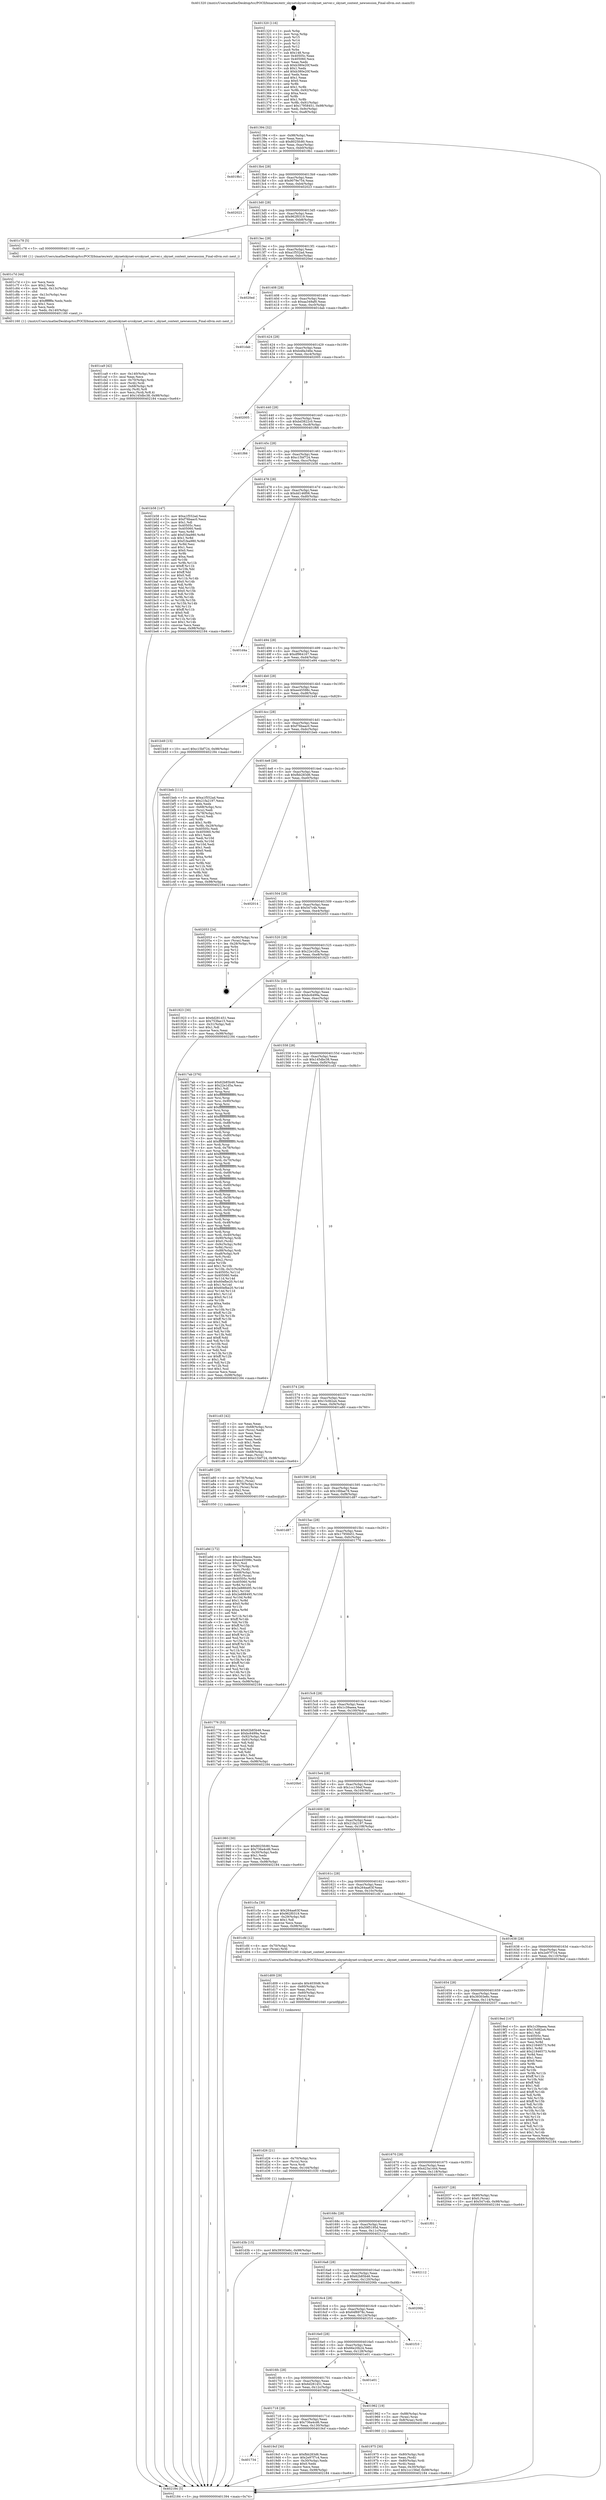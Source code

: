 digraph "0x401320" {
  label = "0x401320 (/mnt/c/Users/mathe/Desktop/tcc/POCII/binaries/extr_skynetskynet-srcskynet_server.c_skynet_context_newsession_Final-ollvm.out::main(0))"
  labelloc = "t"
  node[shape=record]

  Entry [label="",width=0.3,height=0.3,shape=circle,fillcolor=black,style=filled]
  "0x401394" [label="{
     0x401394 [32]\l
     | [instrs]\l
     &nbsp;&nbsp;0x401394 \<+6\>: mov -0x98(%rbp),%eax\l
     &nbsp;&nbsp;0x40139a \<+2\>: mov %eax,%ecx\l
     &nbsp;&nbsp;0x40139c \<+6\>: sub $0x8025fc80,%ecx\l
     &nbsp;&nbsp;0x4013a2 \<+6\>: mov %eax,-0xac(%rbp)\l
     &nbsp;&nbsp;0x4013a8 \<+6\>: mov %ecx,-0xb0(%rbp)\l
     &nbsp;&nbsp;0x4013ae \<+6\>: je 00000000004019b1 \<main+0x691\>\l
  }"]
  "0x4019b1" [label="{
     0x4019b1\l
  }", style=dashed]
  "0x4013b4" [label="{
     0x4013b4 [28]\l
     | [instrs]\l
     &nbsp;&nbsp;0x4013b4 \<+5\>: jmp 00000000004013b9 \<main+0x99\>\l
     &nbsp;&nbsp;0x4013b9 \<+6\>: mov -0xac(%rbp),%eax\l
     &nbsp;&nbsp;0x4013bf \<+5\>: sub $0x9079e754,%eax\l
     &nbsp;&nbsp;0x4013c4 \<+6\>: mov %eax,-0xb4(%rbp)\l
     &nbsp;&nbsp;0x4013ca \<+6\>: je 0000000000402023 \<main+0xd03\>\l
  }"]
  Exit [label="",width=0.3,height=0.3,shape=circle,fillcolor=black,style=filled,peripheries=2]
  "0x402023" [label="{
     0x402023\l
  }", style=dashed]
  "0x4013d0" [label="{
     0x4013d0 [28]\l
     | [instrs]\l
     &nbsp;&nbsp;0x4013d0 \<+5\>: jmp 00000000004013d5 \<main+0xb5\>\l
     &nbsp;&nbsp;0x4013d5 \<+6\>: mov -0xac(%rbp),%eax\l
     &nbsp;&nbsp;0x4013db \<+5\>: sub $0x962f0319,%eax\l
     &nbsp;&nbsp;0x4013e0 \<+6\>: mov %eax,-0xb8(%rbp)\l
     &nbsp;&nbsp;0x4013e6 \<+6\>: je 0000000000401c78 \<main+0x958\>\l
  }"]
  "0x401d3b" [label="{
     0x401d3b [15]\l
     | [instrs]\l
     &nbsp;&nbsp;0x401d3b \<+10\>: movl $0x39303e6c,-0x98(%rbp)\l
     &nbsp;&nbsp;0x401d45 \<+5\>: jmp 0000000000402184 \<main+0xe64\>\l
  }"]
  "0x401c78" [label="{
     0x401c78 [5]\l
     | [instrs]\l
     &nbsp;&nbsp;0x401c78 \<+5\>: call 0000000000401160 \<next_i\>\l
     | [calls]\l
     &nbsp;&nbsp;0x401160 \{1\} (/mnt/c/Users/mathe/Desktop/tcc/POCII/binaries/extr_skynetskynet-srcskynet_server.c_skynet_context_newsession_Final-ollvm.out::next_i)\l
  }"]
  "0x4013ec" [label="{
     0x4013ec [28]\l
     | [instrs]\l
     &nbsp;&nbsp;0x4013ec \<+5\>: jmp 00000000004013f1 \<main+0xd1\>\l
     &nbsp;&nbsp;0x4013f1 \<+6\>: mov -0xac(%rbp),%eax\l
     &nbsp;&nbsp;0x4013f7 \<+5\>: sub $0xa1f552ad,%eax\l
     &nbsp;&nbsp;0x4013fc \<+6\>: mov %eax,-0xbc(%rbp)\l
     &nbsp;&nbsp;0x401402 \<+6\>: je 00000000004020ed \<main+0xdcd\>\l
  }"]
  "0x401d26" [label="{
     0x401d26 [21]\l
     | [instrs]\l
     &nbsp;&nbsp;0x401d26 \<+4\>: mov -0x70(%rbp),%rcx\l
     &nbsp;&nbsp;0x401d2a \<+3\>: mov (%rcx),%rcx\l
     &nbsp;&nbsp;0x401d2d \<+3\>: mov %rcx,%rdi\l
     &nbsp;&nbsp;0x401d30 \<+6\>: mov %eax,-0x144(%rbp)\l
     &nbsp;&nbsp;0x401d36 \<+5\>: call 0000000000401030 \<free@plt\>\l
     | [calls]\l
     &nbsp;&nbsp;0x401030 \{1\} (unknown)\l
  }"]
  "0x4020ed" [label="{
     0x4020ed\l
  }", style=dashed]
  "0x401408" [label="{
     0x401408 [28]\l
     | [instrs]\l
     &nbsp;&nbsp;0x401408 \<+5\>: jmp 000000000040140d \<main+0xed\>\l
     &nbsp;&nbsp;0x40140d \<+6\>: mov -0xac(%rbp),%eax\l
     &nbsp;&nbsp;0x401413 \<+5\>: sub $0xaa349af0,%eax\l
     &nbsp;&nbsp;0x401418 \<+6\>: mov %eax,-0xc0(%rbp)\l
     &nbsp;&nbsp;0x40141e \<+6\>: je 0000000000401dab \<main+0xa8b\>\l
  }"]
  "0x401d09" [label="{
     0x401d09 [29]\l
     | [instrs]\l
     &nbsp;&nbsp;0x401d09 \<+10\>: movabs $0x4030d6,%rdi\l
     &nbsp;&nbsp;0x401d13 \<+4\>: mov -0x60(%rbp),%rcx\l
     &nbsp;&nbsp;0x401d17 \<+2\>: mov %eax,(%rcx)\l
     &nbsp;&nbsp;0x401d19 \<+4\>: mov -0x60(%rbp),%rcx\l
     &nbsp;&nbsp;0x401d1d \<+2\>: mov (%rcx),%esi\l
     &nbsp;&nbsp;0x401d1f \<+2\>: mov $0x0,%al\l
     &nbsp;&nbsp;0x401d21 \<+5\>: call 0000000000401040 \<printf@plt\>\l
     | [calls]\l
     &nbsp;&nbsp;0x401040 \{1\} (unknown)\l
  }"]
  "0x401dab" [label="{
     0x401dab\l
  }", style=dashed]
  "0x401424" [label="{
     0x401424 [28]\l
     | [instrs]\l
     &nbsp;&nbsp;0x401424 \<+5\>: jmp 0000000000401429 \<main+0x109\>\l
     &nbsp;&nbsp;0x401429 \<+6\>: mov -0xac(%rbp),%eax\l
     &nbsp;&nbsp;0x40142f \<+5\>: sub $0xb48a346e,%eax\l
     &nbsp;&nbsp;0x401434 \<+6\>: mov %eax,-0xc4(%rbp)\l
     &nbsp;&nbsp;0x40143a \<+6\>: je 0000000000402005 \<main+0xce5\>\l
  }"]
  "0x401ca9" [label="{
     0x401ca9 [42]\l
     | [instrs]\l
     &nbsp;&nbsp;0x401ca9 \<+6\>: mov -0x140(%rbp),%ecx\l
     &nbsp;&nbsp;0x401caf \<+3\>: imul %eax,%ecx\l
     &nbsp;&nbsp;0x401cb2 \<+4\>: mov -0x70(%rbp),%rdi\l
     &nbsp;&nbsp;0x401cb6 \<+3\>: mov (%rdi),%rdi\l
     &nbsp;&nbsp;0x401cb9 \<+4\>: mov -0x68(%rbp),%r8\l
     &nbsp;&nbsp;0x401cbd \<+3\>: movslq (%r8),%r8\l
     &nbsp;&nbsp;0x401cc0 \<+4\>: mov %ecx,(%rdi,%r8,4)\l
     &nbsp;&nbsp;0x401cc4 \<+10\>: movl $0x145dbc38,-0x98(%rbp)\l
     &nbsp;&nbsp;0x401cce \<+5\>: jmp 0000000000402184 \<main+0xe64\>\l
  }"]
  "0x402005" [label="{
     0x402005\l
  }", style=dashed]
  "0x401440" [label="{
     0x401440 [28]\l
     | [instrs]\l
     &nbsp;&nbsp;0x401440 \<+5\>: jmp 0000000000401445 \<main+0x125\>\l
     &nbsp;&nbsp;0x401445 \<+6\>: mov -0xac(%rbp),%eax\l
     &nbsp;&nbsp;0x40144b \<+5\>: sub $0xbd3822c0,%eax\l
     &nbsp;&nbsp;0x401450 \<+6\>: mov %eax,-0xc8(%rbp)\l
     &nbsp;&nbsp;0x401456 \<+6\>: je 0000000000401f66 \<main+0xc46\>\l
  }"]
  "0x401c7d" [label="{
     0x401c7d [44]\l
     | [instrs]\l
     &nbsp;&nbsp;0x401c7d \<+2\>: xor %ecx,%ecx\l
     &nbsp;&nbsp;0x401c7f \<+5\>: mov $0x2,%edx\l
     &nbsp;&nbsp;0x401c84 \<+6\>: mov %edx,-0x13c(%rbp)\l
     &nbsp;&nbsp;0x401c8a \<+1\>: cltd\l
     &nbsp;&nbsp;0x401c8b \<+6\>: mov -0x13c(%rbp),%esi\l
     &nbsp;&nbsp;0x401c91 \<+2\>: idiv %esi\l
     &nbsp;&nbsp;0x401c93 \<+6\>: imul $0xfffffffe,%edx,%edx\l
     &nbsp;&nbsp;0x401c99 \<+3\>: sub $0x1,%ecx\l
     &nbsp;&nbsp;0x401c9c \<+2\>: sub %ecx,%edx\l
     &nbsp;&nbsp;0x401c9e \<+6\>: mov %edx,-0x140(%rbp)\l
     &nbsp;&nbsp;0x401ca4 \<+5\>: call 0000000000401160 \<next_i\>\l
     | [calls]\l
     &nbsp;&nbsp;0x401160 \{1\} (/mnt/c/Users/mathe/Desktop/tcc/POCII/binaries/extr_skynetskynet-srcskynet_server.c_skynet_context_newsession_Final-ollvm.out::next_i)\l
  }"]
  "0x401f66" [label="{
     0x401f66\l
  }", style=dashed]
  "0x40145c" [label="{
     0x40145c [28]\l
     | [instrs]\l
     &nbsp;&nbsp;0x40145c \<+5\>: jmp 0000000000401461 \<main+0x141\>\l
     &nbsp;&nbsp;0x401461 \<+6\>: mov -0xac(%rbp),%eax\l
     &nbsp;&nbsp;0x401467 \<+5\>: sub $0xc15bf724,%eax\l
     &nbsp;&nbsp;0x40146c \<+6\>: mov %eax,-0xcc(%rbp)\l
     &nbsp;&nbsp;0x401472 \<+6\>: je 0000000000401b58 \<main+0x838\>\l
  }"]
  "0x401a9d" [label="{
     0x401a9d [172]\l
     | [instrs]\l
     &nbsp;&nbsp;0x401a9d \<+5\>: mov $0x1c39aeea,%ecx\l
     &nbsp;&nbsp;0x401aa2 \<+5\>: mov $0xee45598c,%edx\l
     &nbsp;&nbsp;0x401aa7 \<+3\>: mov $0x1,%sil\l
     &nbsp;&nbsp;0x401aaa \<+4\>: mov -0x70(%rbp),%rdi\l
     &nbsp;&nbsp;0x401aae \<+3\>: mov %rax,(%rdi)\l
     &nbsp;&nbsp;0x401ab1 \<+4\>: mov -0x68(%rbp),%rax\l
     &nbsp;&nbsp;0x401ab5 \<+6\>: movl $0x0,(%rax)\l
     &nbsp;&nbsp;0x401abb \<+8\>: mov 0x40505c,%r8d\l
     &nbsp;&nbsp;0x401ac3 \<+8\>: mov 0x405060,%r9d\l
     &nbsp;&nbsp;0x401acb \<+3\>: mov %r8d,%r10d\l
     &nbsp;&nbsp;0x401ace \<+7\>: add $0x2e888495,%r10d\l
     &nbsp;&nbsp;0x401ad5 \<+4\>: sub $0x1,%r10d\l
     &nbsp;&nbsp;0x401ad9 \<+7\>: sub $0x2e888495,%r10d\l
     &nbsp;&nbsp;0x401ae0 \<+4\>: imul %r10d,%r8d\l
     &nbsp;&nbsp;0x401ae4 \<+4\>: and $0x1,%r8d\l
     &nbsp;&nbsp;0x401ae8 \<+4\>: cmp $0x0,%r8d\l
     &nbsp;&nbsp;0x401aec \<+4\>: sete %r11b\l
     &nbsp;&nbsp;0x401af0 \<+4\>: cmp $0xa,%r9d\l
     &nbsp;&nbsp;0x401af4 \<+3\>: setl %bl\l
     &nbsp;&nbsp;0x401af7 \<+3\>: mov %r11b,%r14b\l
     &nbsp;&nbsp;0x401afa \<+4\>: xor $0xff,%r14b\l
     &nbsp;&nbsp;0x401afe \<+3\>: mov %bl,%r15b\l
     &nbsp;&nbsp;0x401b01 \<+4\>: xor $0xff,%r15b\l
     &nbsp;&nbsp;0x401b05 \<+4\>: xor $0x1,%sil\l
     &nbsp;&nbsp;0x401b09 \<+3\>: mov %r14b,%r12b\l
     &nbsp;&nbsp;0x401b0c \<+4\>: and $0xff,%r12b\l
     &nbsp;&nbsp;0x401b10 \<+3\>: and %sil,%r11b\l
     &nbsp;&nbsp;0x401b13 \<+3\>: mov %r15b,%r13b\l
     &nbsp;&nbsp;0x401b16 \<+4\>: and $0xff,%r13b\l
     &nbsp;&nbsp;0x401b1a \<+3\>: and %sil,%bl\l
     &nbsp;&nbsp;0x401b1d \<+3\>: or %r11b,%r12b\l
     &nbsp;&nbsp;0x401b20 \<+3\>: or %bl,%r13b\l
     &nbsp;&nbsp;0x401b23 \<+3\>: xor %r13b,%r12b\l
     &nbsp;&nbsp;0x401b26 \<+3\>: or %r15b,%r14b\l
     &nbsp;&nbsp;0x401b29 \<+4\>: xor $0xff,%r14b\l
     &nbsp;&nbsp;0x401b2d \<+4\>: or $0x1,%sil\l
     &nbsp;&nbsp;0x401b31 \<+3\>: and %sil,%r14b\l
     &nbsp;&nbsp;0x401b34 \<+3\>: or %r14b,%r12b\l
     &nbsp;&nbsp;0x401b37 \<+4\>: test $0x1,%r12b\l
     &nbsp;&nbsp;0x401b3b \<+3\>: cmovne %edx,%ecx\l
     &nbsp;&nbsp;0x401b3e \<+6\>: mov %ecx,-0x98(%rbp)\l
     &nbsp;&nbsp;0x401b44 \<+5\>: jmp 0000000000402184 \<main+0xe64\>\l
  }"]
  "0x401b58" [label="{
     0x401b58 [147]\l
     | [instrs]\l
     &nbsp;&nbsp;0x401b58 \<+5\>: mov $0xa1f552ad,%eax\l
     &nbsp;&nbsp;0x401b5d \<+5\>: mov $0xf76baac0,%ecx\l
     &nbsp;&nbsp;0x401b62 \<+2\>: mov $0x1,%dl\l
     &nbsp;&nbsp;0x401b64 \<+7\>: mov 0x40505c,%esi\l
     &nbsp;&nbsp;0x401b6b \<+7\>: mov 0x405060,%edi\l
     &nbsp;&nbsp;0x401b72 \<+3\>: mov %esi,%r8d\l
     &nbsp;&nbsp;0x401b75 \<+7\>: add $0xf1fea980,%r8d\l
     &nbsp;&nbsp;0x401b7c \<+4\>: sub $0x1,%r8d\l
     &nbsp;&nbsp;0x401b80 \<+7\>: sub $0xf1fea980,%r8d\l
     &nbsp;&nbsp;0x401b87 \<+4\>: imul %r8d,%esi\l
     &nbsp;&nbsp;0x401b8b \<+3\>: and $0x1,%esi\l
     &nbsp;&nbsp;0x401b8e \<+3\>: cmp $0x0,%esi\l
     &nbsp;&nbsp;0x401b91 \<+4\>: sete %r9b\l
     &nbsp;&nbsp;0x401b95 \<+3\>: cmp $0xa,%edi\l
     &nbsp;&nbsp;0x401b98 \<+4\>: setl %r10b\l
     &nbsp;&nbsp;0x401b9c \<+3\>: mov %r9b,%r11b\l
     &nbsp;&nbsp;0x401b9f \<+4\>: xor $0xff,%r11b\l
     &nbsp;&nbsp;0x401ba3 \<+3\>: mov %r10b,%bl\l
     &nbsp;&nbsp;0x401ba6 \<+3\>: xor $0xff,%bl\l
     &nbsp;&nbsp;0x401ba9 \<+3\>: xor $0x0,%dl\l
     &nbsp;&nbsp;0x401bac \<+3\>: mov %r11b,%r14b\l
     &nbsp;&nbsp;0x401baf \<+4\>: and $0x0,%r14b\l
     &nbsp;&nbsp;0x401bb3 \<+3\>: and %dl,%r9b\l
     &nbsp;&nbsp;0x401bb6 \<+3\>: mov %bl,%r15b\l
     &nbsp;&nbsp;0x401bb9 \<+4\>: and $0x0,%r15b\l
     &nbsp;&nbsp;0x401bbd \<+3\>: and %dl,%r10b\l
     &nbsp;&nbsp;0x401bc0 \<+3\>: or %r9b,%r14b\l
     &nbsp;&nbsp;0x401bc3 \<+3\>: or %r10b,%r15b\l
     &nbsp;&nbsp;0x401bc6 \<+3\>: xor %r15b,%r14b\l
     &nbsp;&nbsp;0x401bc9 \<+3\>: or %bl,%r11b\l
     &nbsp;&nbsp;0x401bcc \<+4\>: xor $0xff,%r11b\l
     &nbsp;&nbsp;0x401bd0 \<+3\>: or $0x0,%dl\l
     &nbsp;&nbsp;0x401bd3 \<+3\>: and %dl,%r11b\l
     &nbsp;&nbsp;0x401bd6 \<+3\>: or %r11b,%r14b\l
     &nbsp;&nbsp;0x401bd9 \<+4\>: test $0x1,%r14b\l
     &nbsp;&nbsp;0x401bdd \<+3\>: cmovne %ecx,%eax\l
     &nbsp;&nbsp;0x401be0 \<+6\>: mov %eax,-0x98(%rbp)\l
     &nbsp;&nbsp;0x401be6 \<+5\>: jmp 0000000000402184 \<main+0xe64\>\l
  }"]
  "0x401478" [label="{
     0x401478 [28]\l
     | [instrs]\l
     &nbsp;&nbsp;0x401478 \<+5\>: jmp 000000000040147d \<main+0x15d\>\l
     &nbsp;&nbsp;0x40147d \<+6\>: mov -0xac(%rbp),%eax\l
     &nbsp;&nbsp;0x401483 \<+5\>: sub $0xdd146f06,%eax\l
     &nbsp;&nbsp;0x401488 \<+6\>: mov %eax,-0xd0(%rbp)\l
     &nbsp;&nbsp;0x40148e \<+6\>: je 0000000000401d4a \<main+0xa2a\>\l
  }"]
  "0x401734" [label="{
     0x401734\l
  }", style=dashed]
  "0x401d4a" [label="{
     0x401d4a\l
  }", style=dashed]
  "0x401494" [label="{
     0x401494 [28]\l
     | [instrs]\l
     &nbsp;&nbsp;0x401494 \<+5\>: jmp 0000000000401499 \<main+0x179\>\l
     &nbsp;&nbsp;0x401499 \<+6\>: mov -0xac(%rbp),%eax\l
     &nbsp;&nbsp;0x40149f \<+5\>: sub $0xdf964167,%eax\l
     &nbsp;&nbsp;0x4014a4 \<+6\>: mov %eax,-0xd4(%rbp)\l
     &nbsp;&nbsp;0x4014aa \<+6\>: je 0000000000401e94 \<main+0xb74\>\l
  }"]
  "0x4019cf" [label="{
     0x4019cf [30]\l
     | [instrs]\l
     &nbsp;&nbsp;0x4019cf \<+5\>: mov $0xfbb283d6,%eax\l
     &nbsp;&nbsp;0x4019d4 \<+5\>: mov $0x2e97f7c4,%ecx\l
     &nbsp;&nbsp;0x4019d9 \<+3\>: mov -0x30(%rbp),%edx\l
     &nbsp;&nbsp;0x4019dc \<+3\>: cmp $0x0,%edx\l
     &nbsp;&nbsp;0x4019df \<+3\>: cmove %ecx,%eax\l
     &nbsp;&nbsp;0x4019e2 \<+6\>: mov %eax,-0x98(%rbp)\l
     &nbsp;&nbsp;0x4019e8 \<+5\>: jmp 0000000000402184 \<main+0xe64\>\l
  }"]
  "0x401e94" [label="{
     0x401e94\l
  }", style=dashed]
  "0x4014b0" [label="{
     0x4014b0 [28]\l
     | [instrs]\l
     &nbsp;&nbsp;0x4014b0 \<+5\>: jmp 00000000004014b5 \<main+0x195\>\l
     &nbsp;&nbsp;0x4014b5 \<+6\>: mov -0xac(%rbp),%eax\l
     &nbsp;&nbsp;0x4014bb \<+5\>: sub $0xee45598c,%eax\l
     &nbsp;&nbsp;0x4014c0 \<+6\>: mov %eax,-0xd8(%rbp)\l
     &nbsp;&nbsp;0x4014c6 \<+6\>: je 0000000000401b49 \<main+0x829\>\l
  }"]
  "0x401975" [label="{
     0x401975 [30]\l
     | [instrs]\l
     &nbsp;&nbsp;0x401975 \<+4\>: mov -0x80(%rbp),%rdi\l
     &nbsp;&nbsp;0x401979 \<+2\>: mov %eax,(%rdi)\l
     &nbsp;&nbsp;0x40197b \<+4\>: mov -0x80(%rbp),%rdi\l
     &nbsp;&nbsp;0x40197f \<+2\>: mov (%rdi),%eax\l
     &nbsp;&nbsp;0x401981 \<+3\>: mov %eax,-0x30(%rbp)\l
     &nbsp;&nbsp;0x401984 \<+10\>: movl $0x1cc156ef,-0x98(%rbp)\l
     &nbsp;&nbsp;0x40198e \<+5\>: jmp 0000000000402184 \<main+0xe64\>\l
  }"]
  "0x401b49" [label="{
     0x401b49 [15]\l
     | [instrs]\l
     &nbsp;&nbsp;0x401b49 \<+10\>: movl $0xc15bf724,-0x98(%rbp)\l
     &nbsp;&nbsp;0x401b53 \<+5\>: jmp 0000000000402184 \<main+0xe64\>\l
  }"]
  "0x4014cc" [label="{
     0x4014cc [28]\l
     | [instrs]\l
     &nbsp;&nbsp;0x4014cc \<+5\>: jmp 00000000004014d1 \<main+0x1b1\>\l
     &nbsp;&nbsp;0x4014d1 \<+6\>: mov -0xac(%rbp),%eax\l
     &nbsp;&nbsp;0x4014d7 \<+5\>: sub $0xf76baac0,%eax\l
     &nbsp;&nbsp;0x4014dc \<+6\>: mov %eax,-0xdc(%rbp)\l
     &nbsp;&nbsp;0x4014e2 \<+6\>: je 0000000000401beb \<main+0x8cb\>\l
  }"]
  "0x401718" [label="{
     0x401718 [28]\l
     | [instrs]\l
     &nbsp;&nbsp;0x401718 \<+5\>: jmp 000000000040171d \<main+0x3fd\>\l
     &nbsp;&nbsp;0x40171d \<+6\>: mov -0xac(%rbp),%eax\l
     &nbsp;&nbsp;0x401723 \<+5\>: sub $0x736a4cd6,%eax\l
     &nbsp;&nbsp;0x401728 \<+6\>: mov %eax,-0x130(%rbp)\l
     &nbsp;&nbsp;0x40172e \<+6\>: je 00000000004019cf \<main+0x6af\>\l
  }"]
  "0x401beb" [label="{
     0x401beb [111]\l
     | [instrs]\l
     &nbsp;&nbsp;0x401beb \<+5\>: mov $0xa1f552ad,%eax\l
     &nbsp;&nbsp;0x401bf0 \<+5\>: mov $0x21fa2197,%ecx\l
     &nbsp;&nbsp;0x401bf5 \<+2\>: xor %edx,%edx\l
     &nbsp;&nbsp;0x401bf7 \<+4\>: mov -0x68(%rbp),%rsi\l
     &nbsp;&nbsp;0x401bfb \<+2\>: mov (%rsi),%edi\l
     &nbsp;&nbsp;0x401bfd \<+4\>: mov -0x78(%rbp),%rsi\l
     &nbsp;&nbsp;0x401c01 \<+2\>: cmp (%rsi),%edi\l
     &nbsp;&nbsp;0x401c03 \<+4\>: setl %r8b\l
     &nbsp;&nbsp;0x401c07 \<+4\>: and $0x1,%r8b\l
     &nbsp;&nbsp;0x401c0b \<+4\>: mov %r8b,-0x29(%rbp)\l
     &nbsp;&nbsp;0x401c0f \<+7\>: mov 0x40505c,%edi\l
     &nbsp;&nbsp;0x401c16 \<+8\>: mov 0x405060,%r9d\l
     &nbsp;&nbsp;0x401c1e \<+3\>: sub $0x1,%edx\l
     &nbsp;&nbsp;0x401c21 \<+3\>: mov %edi,%r10d\l
     &nbsp;&nbsp;0x401c24 \<+3\>: add %edx,%r10d\l
     &nbsp;&nbsp;0x401c27 \<+4\>: imul %r10d,%edi\l
     &nbsp;&nbsp;0x401c2b \<+3\>: and $0x1,%edi\l
     &nbsp;&nbsp;0x401c2e \<+3\>: cmp $0x0,%edi\l
     &nbsp;&nbsp;0x401c31 \<+4\>: sete %r8b\l
     &nbsp;&nbsp;0x401c35 \<+4\>: cmp $0xa,%r9d\l
     &nbsp;&nbsp;0x401c39 \<+4\>: setl %r11b\l
     &nbsp;&nbsp;0x401c3d \<+3\>: mov %r8b,%bl\l
     &nbsp;&nbsp;0x401c40 \<+3\>: and %r11b,%bl\l
     &nbsp;&nbsp;0x401c43 \<+3\>: xor %r11b,%r8b\l
     &nbsp;&nbsp;0x401c46 \<+3\>: or %r8b,%bl\l
     &nbsp;&nbsp;0x401c49 \<+3\>: test $0x1,%bl\l
     &nbsp;&nbsp;0x401c4c \<+3\>: cmovne %ecx,%eax\l
     &nbsp;&nbsp;0x401c4f \<+6\>: mov %eax,-0x98(%rbp)\l
     &nbsp;&nbsp;0x401c55 \<+5\>: jmp 0000000000402184 \<main+0xe64\>\l
  }"]
  "0x4014e8" [label="{
     0x4014e8 [28]\l
     | [instrs]\l
     &nbsp;&nbsp;0x4014e8 \<+5\>: jmp 00000000004014ed \<main+0x1cd\>\l
     &nbsp;&nbsp;0x4014ed \<+6\>: mov -0xac(%rbp),%eax\l
     &nbsp;&nbsp;0x4014f3 \<+5\>: sub $0xfbb283d6,%eax\l
     &nbsp;&nbsp;0x4014f8 \<+6\>: mov %eax,-0xe0(%rbp)\l
     &nbsp;&nbsp;0x4014fe \<+6\>: je 0000000000402014 \<main+0xcf4\>\l
  }"]
  "0x401962" [label="{
     0x401962 [19]\l
     | [instrs]\l
     &nbsp;&nbsp;0x401962 \<+7\>: mov -0x88(%rbp),%rax\l
     &nbsp;&nbsp;0x401969 \<+3\>: mov (%rax),%rax\l
     &nbsp;&nbsp;0x40196c \<+4\>: mov 0x8(%rax),%rdi\l
     &nbsp;&nbsp;0x401970 \<+5\>: call 0000000000401060 \<atoi@plt\>\l
     | [calls]\l
     &nbsp;&nbsp;0x401060 \{1\} (unknown)\l
  }"]
  "0x402014" [label="{
     0x402014\l
  }", style=dashed]
  "0x401504" [label="{
     0x401504 [28]\l
     | [instrs]\l
     &nbsp;&nbsp;0x401504 \<+5\>: jmp 0000000000401509 \<main+0x1e9\>\l
     &nbsp;&nbsp;0x401509 \<+6\>: mov -0xac(%rbp),%eax\l
     &nbsp;&nbsp;0x40150f \<+5\>: sub $0x547c4b,%eax\l
     &nbsp;&nbsp;0x401514 \<+6\>: mov %eax,-0xe4(%rbp)\l
     &nbsp;&nbsp;0x40151a \<+6\>: je 0000000000402053 \<main+0xd33\>\l
  }"]
  "0x4016fc" [label="{
     0x4016fc [28]\l
     | [instrs]\l
     &nbsp;&nbsp;0x4016fc \<+5\>: jmp 0000000000401701 \<main+0x3e1\>\l
     &nbsp;&nbsp;0x401701 \<+6\>: mov -0xac(%rbp),%eax\l
     &nbsp;&nbsp;0x401707 \<+5\>: sub $0x6d281451,%eax\l
     &nbsp;&nbsp;0x40170c \<+6\>: mov %eax,-0x12c(%rbp)\l
     &nbsp;&nbsp;0x401712 \<+6\>: je 0000000000401962 \<main+0x642\>\l
  }"]
  "0x402053" [label="{
     0x402053 [24]\l
     | [instrs]\l
     &nbsp;&nbsp;0x402053 \<+7\>: mov -0x90(%rbp),%rax\l
     &nbsp;&nbsp;0x40205a \<+2\>: mov (%rax),%eax\l
     &nbsp;&nbsp;0x40205c \<+4\>: lea -0x28(%rbp),%rsp\l
     &nbsp;&nbsp;0x402060 \<+1\>: pop %rbx\l
     &nbsp;&nbsp;0x402061 \<+2\>: pop %r12\l
     &nbsp;&nbsp;0x402063 \<+2\>: pop %r13\l
     &nbsp;&nbsp;0x402065 \<+2\>: pop %r14\l
     &nbsp;&nbsp;0x402067 \<+2\>: pop %r15\l
     &nbsp;&nbsp;0x402069 \<+1\>: pop %rbp\l
     &nbsp;&nbsp;0x40206a \<+1\>: ret\l
  }"]
  "0x401520" [label="{
     0x401520 [28]\l
     | [instrs]\l
     &nbsp;&nbsp;0x401520 \<+5\>: jmp 0000000000401525 \<main+0x205\>\l
     &nbsp;&nbsp;0x401525 \<+6\>: mov -0xac(%rbp),%eax\l
     &nbsp;&nbsp;0x40152b \<+5\>: sub $0x22e1d5a,%eax\l
     &nbsp;&nbsp;0x401530 \<+6\>: mov %eax,-0xe8(%rbp)\l
     &nbsp;&nbsp;0x401536 \<+6\>: je 0000000000401923 \<main+0x603\>\l
  }"]
  "0x401e01" [label="{
     0x401e01\l
  }", style=dashed]
  "0x401923" [label="{
     0x401923 [30]\l
     | [instrs]\l
     &nbsp;&nbsp;0x401923 \<+5\>: mov $0x6d281451,%eax\l
     &nbsp;&nbsp;0x401928 \<+5\>: mov $0x753fae15,%ecx\l
     &nbsp;&nbsp;0x40192d \<+3\>: mov -0x31(%rbp),%dl\l
     &nbsp;&nbsp;0x401930 \<+3\>: test $0x1,%dl\l
     &nbsp;&nbsp;0x401933 \<+3\>: cmovne %ecx,%eax\l
     &nbsp;&nbsp;0x401936 \<+6\>: mov %eax,-0x98(%rbp)\l
     &nbsp;&nbsp;0x40193c \<+5\>: jmp 0000000000402184 \<main+0xe64\>\l
  }"]
  "0x40153c" [label="{
     0x40153c [28]\l
     | [instrs]\l
     &nbsp;&nbsp;0x40153c \<+5\>: jmp 0000000000401541 \<main+0x221\>\l
     &nbsp;&nbsp;0x401541 \<+6\>: mov -0xac(%rbp),%eax\l
     &nbsp;&nbsp;0x401547 \<+5\>: sub $0xbc6499a,%eax\l
     &nbsp;&nbsp;0x40154c \<+6\>: mov %eax,-0xec(%rbp)\l
     &nbsp;&nbsp;0x401552 \<+6\>: je 00000000004017ab \<main+0x48b\>\l
  }"]
  "0x4016e0" [label="{
     0x4016e0 [28]\l
     | [instrs]\l
     &nbsp;&nbsp;0x4016e0 \<+5\>: jmp 00000000004016e5 \<main+0x3c5\>\l
     &nbsp;&nbsp;0x4016e5 \<+6\>: mov -0xac(%rbp),%eax\l
     &nbsp;&nbsp;0x4016eb \<+5\>: sub $0x66e20b24,%eax\l
     &nbsp;&nbsp;0x4016f0 \<+6\>: mov %eax,-0x128(%rbp)\l
     &nbsp;&nbsp;0x4016f6 \<+6\>: je 0000000000401e01 \<main+0xae1\>\l
  }"]
  "0x4017ab" [label="{
     0x4017ab [376]\l
     | [instrs]\l
     &nbsp;&nbsp;0x4017ab \<+5\>: mov $0x62b85b46,%eax\l
     &nbsp;&nbsp;0x4017b0 \<+5\>: mov $0x22e1d5a,%ecx\l
     &nbsp;&nbsp;0x4017b5 \<+2\>: mov $0x1,%dl\l
     &nbsp;&nbsp;0x4017b7 \<+3\>: mov %rsp,%rsi\l
     &nbsp;&nbsp;0x4017ba \<+4\>: add $0xfffffffffffffff0,%rsi\l
     &nbsp;&nbsp;0x4017be \<+3\>: mov %rsi,%rsp\l
     &nbsp;&nbsp;0x4017c1 \<+7\>: mov %rsi,-0x90(%rbp)\l
     &nbsp;&nbsp;0x4017c8 \<+3\>: mov %rsp,%rsi\l
     &nbsp;&nbsp;0x4017cb \<+4\>: add $0xfffffffffffffff0,%rsi\l
     &nbsp;&nbsp;0x4017cf \<+3\>: mov %rsi,%rsp\l
     &nbsp;&nbsp;0x4017d2 \<+3\>: mov %rsp,%rdi\l
     &nbsp;&nbsp;0x4017d5 \<+4\>: add $0xfffffffffffffff0,%rdi\l
     &nbsp;&nbsp;0x4017d9 \<+3\>: mov %rdi,%rsp\l
     &nbsp;&nbsp;0x4017dc \<+7\>: mov %rdi,-0x88(%rbp)\l
     &nbsp;&nbsp;0x4017e3 \<+3\>: mov %rsp,%rdi\l
     &nbsp;&nbsp;0x4017e6 \<+4\>: add $0xfffffffffffffff0,%rdi\l
     &nbsp;&nbsp;0x4017ea \<+3\>: mov %rdi,%rsp\l
     &nbsp;&nbsp;0x4017ed \<+4\>: mov %rdi,-0x80(%rbp)\l
     &nbsp;&nbsp;0x4017f1 \<+3\>: mov %rsp,%rdi\l
     &nbsp;&nbsp;0x4017f4 \<+4\>: add $0xfffffffffffffff0,%rdi\l
     &nbsp;&nbsp;0x4017f8 \<+3\>: mov %rdi,%rsp\l
     &nbsp;&nbsp;0x4017fb \<+4\>: mov %rdi,-0x78(%rbp)\l
     &nbsp;&nbsp;0x4017ff \<+3\>: mov %rsp,%rdi\l
     &nbsp;&nbsp;0x401802 \<+4\>: add $0xfffffffffffffff0,%rdi\l
     &nbsp;&nbsp;0x401806 \<+3\>: mov %rdi,%rsp\l
     &nbsp;&nbsp;0x401809 \<+4\>: mov %rdi,-0x70(%rbp)\l
     &nbsp;&nbsp;0x40180d \<+3\>: mov %rsp,%rdi\l
     &nbsp;&nbsp;0x401810 \<+4\>: add $0xfffffffffffffff0,%rdi\l
     &nbsp;&nbsp;0x401814 \<+3\>: mov %rdi,%rsp\l
     &nbsp;&nbsp;0x401817 \<+4\>: mov %rdi,-0x68(%rbp)\l
     &nbsp;&nbsp;0x40181b \<+3\>: mov %rsp,%rdi\l
     &nbsp;&nbsp;0x40181e \<+4\>: add $0xfffffffffffffff0,%rdi\l
     &nbsp;&nbsp;0x401822 \<+3\>: mov %rdi,%rsp\l
     &nbsp;&nbsp;0x401825 \<+4\>: mov %rdi,-0x60(%rbp)\l
     &nbsp;&nbsp;0x401829 \<+3\>: mov %rsp,%rdi\l
     &nbsp;&nbsp;0x40182c \<+4\>: add $0xfffffffffffffff0,%rdi\l
     &nbsp;&nbsp;0x401830 \<+3\>: mov %rdi,%rsp\l
     &nbsp;&nbsp;0x401833 \<+4\>: mov %rdi,-0x58(%rbp)\l
     &nbsp;&nbsp;0x401837 \<+3\>: mov %rsp,%rdi\l
     &nbsp;&nbsp;0x40183a \<+4\>: add $0xfffffffffffffff0,%rdi\l
     &nbsp;&nbsp;0x40183e \<+3\>: mov %rdi,%rsp\l
     &nbsp;&nbsp;0x401841 \<+4\>: mov %rdi,-0x50(%rbp)\l
     &nbsp;&nbsp;0x401845 \<+3\>: mov %rsp,%rdi\l
     &nbsp;&nbsp;0x401848 \<+4\>: add $0xfffffffffffffff0,%rdi\l
     &nbsp;&nbsp;0x40184c \<+3\>: mov %rdi,%rsp\l
     &nbsp;&nbsp;0x40184f \<+4\>: mov %rdi,-0x48(%rbp)\l
     &nbsp;&nbsp;0x401853 \<+3\>: mov %rsp,%rdi\l
     &nbsp;&nbsp;0x401856 \<+4\>: add $0xfffffffffffffff0,%rdi\l
     &nbsp;&nbsp;0x40185a \<+3\>: mov %rdi,%rsp\l
     &nbsp;&nbsp;0x40185d \<+4\>: mov %rdi,-0x40(%rbp)\l
     &nbsp;&nbsp;0x401861 \<+7\>: mov -0x90(%rbp),%rdi\l
     &nbsp;&nbsp;0x401868 \<+6\>: movl $0x0,(%rdi)\l
     &nbsp;&nbsp;0x40186e \<+7\>: mov -0x9c(%rbp),%r8d\l
     &nbsp;&nbsp;0x401875 \<+3\>: mov %r8d,(%rsi)\l
     &nbsp;&nbsp;0x401878 \<+7\>: mov -0x88(%rbp),%rdi\l
     &nbsp;&nbsp;0x40187f \<+7\>: mov -0xa8(%rbp),%r9\l
     &nbsp;&nbsp;0x401886 \<+3\>: mov %r9,(%rdi)\l
     &nbsp;&nbsp;0x401889 \<+3\>: cmpl $0x2,(%rsi)\l
     &nbsp;&nbsp;0x40188c \<+4\>: setne %r10b\l
     &nbsp;&nbsp;0x401890 \<+4\>: and $0x1,%r10b\l
     &nbsp;&nbsp;0x401894 \<+4\>: mov %r10b,-0x31(%rbp)\l
     &nbsp;&nbsp;0x401898 \<+8\>: mov 0x40505c,%r11d\l
     &nbsp;&nbsp;0x4018a0 \<+7\>: mov 0x405060,%ebx\l
     &nbsp;&nbsp;0x4018a7 \<+3\>: mov %r11d,%r14d\l
     &nbsp;&nbsp;0x4018aa \<+7\>: sub $0x60efbe20,%r14d\l
     &nbsp;&nbsp;0x4018b1 \<+4\>: sub $0x1,%r14d\l
     &nbsp;&nbsp;0x4018b5 \<+7\>: add $0x60efbe20,%r14d\l
     &nbsp;&nbsp;0x4018bc \<+4\>: imul %r14d,%r11d\l
     &nbsp;&nbsp;0x4018c0 \<+4\>: and $0x1,%r11d\l
     &nbsp;&nbsp;0x4018c4 \<+4\>: cmp $0x0,%r11d\l
     &nbsp;&nbsp;0x4018c8 \<+4\>: sete %r10b\l
     &nbsp;&nbsp;0x4018cc \<+3\>: cmp $0xa,%ebx\l
     &nbsp;&nbsp;0x4018cf \<+4\>: setl %r15b\l
     &nbsp;&nbsp;0x4018d3 \<+3\>: mov %r10b,%r12b\l
     &nbsp;&nbsp;0x4018d6 \<+4\>: xor $0xff,%r12b\l
     &nbsp;&nbsp;0x4018da \<+3\>: mov %r15b,%r13b\l
     &nbsp;&nbsp;0x4018dd \<+4\>: xor $0xff,%r13b\l
     &nbsp;&nbsp;0x4018e1 \<+3\>: xor $0x1,%dl\l
     &nbsp;&nbsp;0x4018e4 \<+3\>: mov %r12b,%sil\l
     &nbsp;&nbsp;0x4018e7 \<+4\>: and $0xff,%sil\l
     &nbsp;&nbsp;0x4018eb \<+3\>: and %dl,%r10b\l
     &nbsp;&nbsp;0x4018ee \<+3\>: mov %r13b,%dil\l
     &nbsp;&nbsp;0x4018f1 \<+4\>: and $0xff,%dil\l
     &nbsp;&nbsp;0x4018f5 \<+3\>: and %dl,%r15b\l
     &nbsp;&nbsp;0x4018f8 \<+3\>: or %r10b,%sil\l
     &nbsp;&nbsp;0x4018fb \<+3\>: or %r15b,%dil\l
     &nbsp;&nbsp;0x4018fe \<+3\>: xor %dil,%sil\l
     &nbsp;&nbsp;0x401901 \<+3\>: or %r13b,%r12b\l
     &nbsp;&nbsp;0x401904 \<+4\>: xor $0xff,%r12b\l
     &nbsp;&nbsp;0x401908 \<+3\>: or $0x1,%dl\l
     &nbsp;&nbsp;0x40190b \<+3\>: and %dl,%r12b\l
     &nbsp;&nbsp;0x40190e \<+3\>: or %r12b,%sil\l
     &nbsp;&nbsp;0x401911 \<+4\>: test $0x1,%sil\l
     &nbsp;&nbsp;0x401915 \<+3\>: cmovne %ecx,%eax\l
     &nbsp;&nbsp;0x401918 \<+6\>: mov %eax,-0x98(%rbp)\l
     &nbsp;&nbsp;0x40191e \<+5\>: jmp 0000000000402184 \<main+0xe64\>\l
  }"]
  "0x401558" [label="{
     0x401558 [28]\l
     | [instrs]\l
     &nbsp;&nbsp;0x401558 \<+5\>: jmp 000000000040155d \<main+0x23d\>\l
     &nbsp;&nbsp;0x40155d \<+6\>: mov -0xac(%rbp),%eax\l
     &nbsp;&nbsp;0x401563 \<+5\>: sub $0x145dbc38,%eax\l
     &nbsp;&nbsp;0x401568 \<+6\>: mov %eax,-0xf0(%rbp)\l
     &nbsp;&nbsp;0x40156e \<+6\>: je 0000000000401cd3 \<main+0x9b3\>\l
  }"]
  "0x401f10" [label="{
     0x401f10\l
  }", style=dashed]
  "0x401cd3" [label="{
     0x401cd3 [42]\l
     | [instrs]\l
     &nbsp;&nbsp;0x401cd3 \<+2\>: xor %eax,%eax\l
     &nbsp;&nbsp;0x401cd5 \<+4\>: mov -0x68(%rbp),%rcx\l
     &nbsp;&nbsp;0x401cd9 \<+2\>: mov (%rcx),%edx\l
     &nbsp;&nbsp;0x401cdb \<+2\>: mov %eax,%esi\l
     &nbsp;&nbsp;0x401cdd \<+2\>: sub %edx,%esi\l
     &nbsp;&nbsp;0x401cdf \<+2\>: mov %eax,%edx\l
     &nbsp;&nbsp;0x401ce1 \<+3\>: sub $0x1,%edx\l
     &nbsp;&nbsp;0x401ce4 \<+2\>: add %edx,%esi\l
     &nbsp;&nbsp;0x401ce6 \<+2\>: sub %esi,%eax\l
     &nbsp;&nbsp;0x401ce8 \<+4\>: mov -0x68(%rbp),%rcx\l
     &nbsp;&nbsp;0x401cec \<+2\>: mov %eax,(%rcx)\l
     &nbsp;&nbsp;0x401cee \<+10\>: movl $0xc15bf724,-0x98(%rbp)\l
     &nbsp;&nbsp;0x401cf8 \<+5\>: jmp 0000000000402184 \<main+0xe64\>\l
  }"]
  "0x401574" [label="{
     0x401574 [28]\l
     | [instrs]\l
     &nbsp;&nbsp;0x401574 \<+5\>: jmp 0000000000401579 \<main+0x259\>\l
     &nbsp;&nbsp;0x401579 \<+6\>: mov -0xac(%rbp),%eax\l
     &nbsp;&nbsp;0x40157f \<+5\>: sub $0x15cfd2a4,%eax\l
     &nbsp;&nbsp;0x401584 \<+6\>: mov %eax,-0xf4(%rbp)\l
     &nbsp;&nbsp;0x40158a \<+6\>: je 0000000000401a80 \<main+0x760\>\l
  }"]
  "0x4016c4" [label="{
     0x4016c4 [28]\l
     | [instrs]\l
     &nbsp;&nbsp;0x4016c4 \<+5\>: jmp 00000000004016c9 \<main+0x3a9\>\l
     &nbsp;&nbsp;0x4016c9 \<+6\>: mov -0xac(%rbp),%eax\l
     &nbsp;&nbsp;0x4016cf \<+5\>: sub $0x64f6978c,%eax\l
     &nbsp;&nbsp;0x4016d4 \<+6\>: mov %eax,-0x124(%rbp)\l
     &nbsp;&nbsp;0x4016da \<+6\>: je 0000000000401f10 \<main+0xbf0\>\l
  }"]
  "0x401a80" [label="{
     0x401a80 [29]\l
     | [instrs]\l
     &nbsp;&nbsp;0x401a80 \<+4\>: mov -0x78(%rbp),%rax\l
     &nbsp;&nbsp;0x401a84 \<+6\>: movl $0x1,(%rax)\l
     &nbsp;&nbsp;0x401a8a \<+4\>: mov -0x78(%rbp),%rax\l
     &nbsp;&nbsp;0x401a8e \<+3\>: movslq (%rax),%rax\l
     &nbsp;&nbsp;0x401a91 \<+4\>: shl $0x2,%rax\l
     &nbsp;&nbsp;0x401a95 \<+3\>: mov %rax,%rdi\l
     &nbsp;&nbsp;0x401a98 \<+5\>: call 0000000000401050 \<malloc@plt\>\l
     | [calls]\l
     &nbsp;&nbsp;0x401050 \{1\} (unknown)\l
  }"]
  "0x401590" [label="{
     0x401590 [28]\l
     | [instrs]\l
     &nbsp;&nbsp;0x401590 \<+5\>: jmp 0000000000401595 \<main+0x275\>\l
     &nbsp;&nbsp;0x401595 \<+6\>: mov -0xac(%rbp),%eax\l
     &nbsp;&nbsp;0x40159b \<+5\>: sub $0x16fdae78,%eax\l
     &nbsp;&nbsp;0x4015a0 \<+6\>: mov %eax,-0xf8(%rbp)\l
     &nbsp;&nbsp;0x4015a6 \<+6\>: je 0000000000401d87 \<main+0xa67\>\l
  }"]
  "0x40206b" [label="{
     0x40206b\l
  }", style=dashed]
  "0x401d87" [label="{
     0x401d87\l
  }", style=dashed]
  "0x4015ac" [label="{
     0x4015ac [28]\l
     | [instrs]\l
     &nbsp;&nbsp;0x4015ac \<+5\>: jmp 00000000004015b1 \<main+0x291\>\l
     &nbsp;&nbsp;0x4015b1 \<+6\>: mov -0xac(%rbp),%eax\l
     &nbsp;&nbsp;0x4015b7 \<+5\>: sub $0x17958451,%eax\l
     &nbsp;&nbsp;0x4015bc \<+6\>: mov %eax,-0xfc(%rbp)\l
     &nbsp;&nbsp;0x4015c2 \<+6\>: je 0000000000401776 \<main+0x456\>\l
  }"]
  "0x4016a8" [label="{
     0x4016a8 [28]\l
     | [instrs]\l
     &nbsp;&nbsp;0x4016a8 \<+5\>: jmp 00000000004016ad \<main+0x38d\>\l
     &nbsp;&nbsp;0x4016ad \<+6\>: mov -0xac(%rbp),%eax\l
     &nbsp;&nbsp;0x4016b3 \<+5\>: sub $0x62b85b46,%eax\l
     &nbsp;&nbsp;0x4016b8 \<+6\>: mov %eax,-0x120(%rbp)\l
     &nbsp;&nbsp;0x4016be \<+6\>: je 000000000040206b \<main+0xd4b\>\l
  }"]
  "0x401776" [label="{
     0x401776 [53]\l
     | [instrs]\l
     &nbsp;&nbsp;0x401776 \<+5\>: mov $0x62b85b46,%eax\l
     &nbsp;&nbsp;0x40177b \<+5\>: mov $0xbc6499a,%ecx\l
     &nbsp;&nbsp;0x401780 \<+6\>: mov -0x92(%rbp),%dl\l
     &nbsp;&nbsp;0x401786 \<+7\>: mov -0x91(%rbp),%sil\l
     &nbsp;&nbsp;0x40178d \<+3\>: mov %dl,%dil\l
     &nbsp;&nbsp;0x401790 \<+3\>: and %sil,%dil\l
     &nbsp;&nbsp;0x401793 \<+3\>: xor %sil,%dl\l
     &nbsp;&nbsp;0x401796 \<+3\>: or %dl,%dil\l
     &nbsp;&nbsp;0x401799 \<+4\>: test $0x1,%dil\l
     &nbsp;&nbsp;0x40179d \<+3\>: cmovne %ecx,%eax\l
     &nbsp;&nbsp;0x4017a0 \<+6\>: mov %eax,-0x98(%rbp)\l
     &nbsp;&nbsp;0x4017a6 \<+5\>: jmp 0000000000402184 \<main+0xe64\>\l
  }"]
  "0x4015c8" [label="{
     0x4015c8 [28]\l
     | [instrs]\l
     &nbsp;&nbsp;0x4015c8 \<+5\>: jmp 00000000004015cd \<main+0x2ad\>\l
     &nbsp;&nbsp;0x4015cd \<+6\>: mov -0xac(%rbp),%eax\l
     &nbsp;&nbsp;0x4015d3 \<+5\>: sub $0x1c39aeea,%eax\l
     &nbsp;&nbsp;0x4015d8 \<+6\>: mov %eax,-0x100(%rbp)\l
     &nbsp;&nbsp;0x4015de \<+6\>: je 00000000004020b0 \<main+0xd90\>\l
  }"]
  "0x402184" [label="{
     0x402184 [5]\l
     | [instrs]\l
     &nbsp;&nbsp;0x402184 \<+5\>: jmp 0000000000401394 \<main+0x74\>\l
  }"]
  "0x401320" [label="{
     0x401320 [116]\l
     | [instrs]\l
     &nbsp;&nbsp;0x401320 \<+1\>: push %rbp\l
     &nbsp;&nbsp;0x401321 \<+3\>: mov %rsp,%rbp\l
     &nbsp;&nbsp;0x401324 \<+2\>: push %r15\l
     &nbsp;&nbsp;0x401326 \<+2\>: push %r14\l
     &nbsp;&nbsp;0x401328 \<+2\>: push %r13\l
     &nbsp;&nbsp;0x40132a \<+2\>: push %r12\l
     &nbsp;&nbsp;0x40132c \<+1\>: push %rbx\l
     &nbsp;&nbsp;0x40132d \<+7\>: sub $0x148,%rsp\l
     &nbsp;&nbsp;0x401334 \<+7\>: mov 0x40505c,%eax\l
     &nbsp;&nbsp;0x40133b \<+7\>: mov 0x405060,%ecx\l
     &nbsp;&nbsp;0x401342 \<+2\>: mov %eax,%edx\l
     &nbsp;&nbsp;0x401344 \<+6\>: sub $0xb380e20f,%edx\l
     &nbsp;&nbsp;0x40134a \<+3\>: sub $0x1,%edx\l
     &nbsp;&nbsp;0x40134d \<+6\>: add $0xb380e20f,%edx\l
     &nbsp;&nbsp;0x401353 \<+3\>: imul %edx,%eax\l
     &nbsp;&nbsp;0x401356 \<+3\>: and $0x1,%eax\l
     &nbsp;&nbsp;0x401359 \<+3\>: cmp $0x0,%eax\l
     &nbsp;&nbsp;0x40135c \<+4\>: sete %r8b\l
     &nbsp;&nbsp;0x401360 \<+4\>: and $0x1,%r8b\l
     &nbsp;&nbsp;0x401364 \<+7\>: mov %r8b,-0x92(%rbp)\l
     &nbsp;&nbsp;0x40136b \<+3\>: cmp $0xa,%ecx\l
     &nbsp;&nbsp;0x40136e \<+4\>: setl %r8b\l
     &nbsp;&nbsp;0x401372 \<+4\>: and $0x1,%r8b\l
     &nbsp;&nbsp;0x401376 \<+7\>: mov %r8b,-0x91(%rbp)\l
     &nbsp;&nbsp;0x40137d \<+10\>: movl $0x17958451,-0x98(%rbp)\l
     &nbsp;&nbsp;0x401387 \<+6\>: mov %edi,-0x9c(%rbp)\l
     &nbsp;&nbsp;0x40138d \<+7\>: mov %rsi,-0xa8(%rbp)\l
  }"]
  "0x402112" [label="{
     0x402112\l
  }", style=dashed]
  "0x40168c" [label="{
     0x40168c [28]\l
     | [instrs]\l
     &nbsp;&nbsp;0x40168c \<+5\>: jmp 0000000000401691 \<main+0x371\>\l
     &nbsp;&nbsp;0x401691 \<+6\>: mov -0xac(%rbp),%eax\l
     &nbsp;&nbsp;0x401697 \<+5\>: sub $0x59f5195d,%eax\l
     &nbsp;&nbsp;0x40169c \<+6\>: mov %eax,-0x11c(%rbp)\l
     &nbsp;&nbsp;0x4016a2 \<+6\>: je 0000000000402112 \<main+0xdf2\>\l
  }"]
  "0x4020b0" [label="{
     0x4020b0\l
  }", style=dashed]
  "0x4015e4" [label="{
     0x4015e4 [28]\l
     | [instrs]\l
     &nbsp;&nbsp;0x4015e4 \<+5\>: jmp 00000000004015e9 \<main+0x2c9\>\l
     &nbsp;&nbsp;0x4015e9 \<+6\>: mov -0xac(%rbp),%eax\l
     &nbsp;&nbsp;0x4015ef \<+5\>: sub $0x1cc156ef,%eax\l
     &nbsp;&nbsp;0x4015f4 \<+6\>: mov %eax,-0x104(%rbp)\l
     &nbsp;&nbsp;0x4015fa \<+6\>: je 0000000000401993 \<main+0x673\>\l
  }"]
  "0x401f01" [label="{
     0x401f01\l
  }", style=dashed]
  "0x401993" [label="{
     0x401993 [30]\l
     | [instrs]\l
     &nbsp;&nbsp;0x401993 \<+5\>: mov $0x8025fc80,%eax\l
     &nbsp;&nbsp;0x401998 \<+5\>: mov $0x736a4cd6,%ecx\l
     &nbsp;&nbsp;0x40199d \<+3\>: mov -0x30(%rbp),%edx\l
     &nbsp;&nbsp;0x4019a0 \<+3\>: cmp $0x1,%edx\l
     &nbsp;&nbsp;0x4019a3 \<+3\>: cmovl %ecx,%eax\l
     &nbsp;&nbsp;0x4019a6 \<+6\>: mov %eax,-0x98(%rbp)\l
     &nbsp;&nbsp;0x4019ac \<+5\>: jmp 0000000000402184 \<main+0xe64\>\l
  }"]
  "0x401600" [label="{
     0x401600 [28]\l
     | [instrs]\l
     &nbsp;&nbsp;0x401600 \<+5\>: jmp 0000000000401605 \<main+0x2e5\>\l
     &nbsp;&nbsp;0x401605 \<+6\>: mov -0xac(%rbp),%eax\l
     &nbsp;&nbsp;0x40160b \<+5\>: sub $0x21fa2197,%eax\l
     &nbsp;&nbsp;0x401610 \<+6\>: mov %eax,-0x108(%rbp)\l
     &nbsp;&nbsp;0x401616 \<+6\>: je 0000000000401c5a \<main+0x93a\>\l
  }"]
  "0x401670" [label="{
     0x401670 [28]\l
     | [instrs]\l
     &nbsp;&nbsp;0x401670 \<+5\>: jmp 0000000000401675 \<main+0x355\>\l
     &nbsp;&nbsp;0x401675 \<+6\>: mov -0xac(%rbp),%eax\l
     &nbsp;&nbsp;0x40167b \<+5\>: sub $0x423a1444,%eax\l
     &nbsp;&nbsp;0x401680 \<+6\>: mov %eax,-0x118(%rbp)\l
     &nbsp;&nbsp;0x401686 \<+6\>: je 0000000000401f01 \<main+0xbe1\>\l
  }"]
  "0x401c5a" [label="{
     0x401c5a [30]\l
     | [instrs]\l
     &nbsp;&nbsp;0x401c5a \<+5\>: mov $0x264aa63f,%eax\l
     &nbsp;&nbsp;0x401c5f \<+5\>: mov $0x962f0319,%ecx\l
     &nbsp;&nbsp;0x401c64 \<+3\>: mov -0x29(%rbp),%dl\l
     &nbsp;&nbsp;0x401c67 \<+3\>: test $0x1,%dl\l
     &nbsp;&nbsp;0x401c6a \<+3\>: cmovne %ecx,%eax\l
     &nbsp;&nbsp;0x401c6d \<+6\>: mov %eax,-0x98(%rbp)\l
     &nbsp;&nbsp;0x401c73 \<+5\>: jmp 0000000000402184 \<main+0xe64\>\l
  }"]
  "0x40161c" [label="{
     0x40161c [28]\l
     | [instrs]\l
     &nbsp;&nbsp;0x40161c \<+5\>: jmp 0000000000401621 \<main+0x301\>\l
     &nbsp;&nbsp;0x401621 \<+6\>: mov -0xac(%rbp),%eax\l
     &nbsp;&nbsp;0x401627 \<+5\>: sub $0x264aa63f,%eax\l
     &nbsp;&nbsp;0x40162c \<+6\>: mov %eax,-0x10c(%rbp)\l
     &nbsp;&nbsp;0x401632 \<+6\>: je 0000000000401cfd \<main+0x9dd\>\l
  }"]
  "0x402037" [label="{
     0x402037 [28]\l
     | [instrs]\l
     &nbsp;&nbsp;0x402037 \<+7\>: mov -0x90(%rbp),%rax\l
     &nbsp;&nbsp;0x40203e \<+6\>: movl $0x0,(%rax)\l
     &nbsp;&nbsp;0x402044 \<+10\>: movl $0x547c4b,-0x98(%rbp)\l
     &nbsp;&nbsp;0x40204e \<+5\>: jmp 0000000000402184 \<main+0xe64\>\l
  }"]
  "0x401cfd" [label="{
     0x401cfd [12]\l
     | [instrs]\l
     &nbsp;&nbsp;0x401cfd \<+4\>: mov -0x70(%rbp),%rax\l
     &nbsp;&nbsp;0x401d01 \<+3\>: mov (%rax),%rdi\l
     &nbsp;&nbsp;0x401d04 \<+5\>: call 0000000000401240 \<skynet_context_newsession\>\l
     | [calls]\l
     &nbsp;&nbsp;0x401240 \{1\} (/mnt/c/Users/mathe/Desktop/tcc/POCII/binaries/extr_skynetskynet-srcskynet_server.c_skynet_context_newsession_Final-ollvm.out::skynet_context_newsession)\l
  }"]
  "0x401638" [label="{
     0x401638 [28]\l
     | [instrs]\l
     &nbsp;&nbsp;0x401638 \<+5\>: jmp 000000000040163d \<main+0x31d\>\l
     &nbsp;&nbsp;0x40163d \<+6\>: mov -0xac(%rbp),%eax\l
     &nbsp;&nbsp;0x401643 \<+5\>: sub $0x2e97f7c4,%eax\l
     &nbsp;&nbsp;0x401648 \<+6\>: mov %eax,-0x110(%rbp)\l
     &nbsp;&nbsp;0x40164e \<+6\>: je 00000000004019ed \<main+0x6cd\>\l
  }"]
  "0x401654" [label="{
     0x401654 [28]\l
     | [instrs]\l
     &nbsp;&nbsp;0x401654 \<+5\>: jmp 0000000000401659 \<main+0x339\>\l
     &nbsp;&nbsp;0x401659 \<+6\>: mov -0xac(%rbp),%eax\l
     &nbsp;&nbsp;0x40165f \<+5\>: sub $0x39303e6c,%eax\l
     &nbsp;&nbsp;0x401664 \<+6\>: mov %eax,-0x114(%rbp)\l
     &nbsp;&nbsp;0x40166a \<+6\>: je 0000000000402037 \<main+0xd17\>\l
  }"]
  "0x4019ed" [label="{
     0x4019ed [147]\l
     | [instrs]\l
     &nbsp;&nbsp;0x4019ed \<+5\>: mov $0x1c39aeea,%eax\l
     &nbsp;&nbsp;0x4019f2 \<+5\>: mov $0x15cfd2a4,%ecx\l
     &nbsp;&nbsp;0x4019f7 \<+2\>: mov $0x1,%dl\l
     &nbsp;&nbsp;0x4019f9 \<+7\>: mov 0x40505c,%esi\l
     &nbsp;&nbsp;0x401a00 \<+7\>: mov 0x405060,%edi\l
     &nbsp;&nbsp;0x401a07 \<+3\>: mov %esi,%r8d\l
     &nbsp;&nbsp;0x401a0a \<+7\>: sub $0x21846573,%r8d\l
     &nbsp;&nbsp;0x401a11 \<+4\>: sub $0x1,%r8d\l
     &nbsp;&nbsp;0x401a15 \<+7\>: add $0x21846573,%r8d\l
     &nbsp;&nbsp;0x401a1c \<+4\>: imul %r8d,%esi\l
     &nbsp;&nbsp;0x401a20 \<+3\>: and $0x1,%esi\l
     &nbsp;&nbsp;0x401a23 \<+3\>: cmp $0x0,%esi\l
     &nbsp;&nbsp;0x401a26 \<+4\>: sete %r9b\l
     &nbsp;&nbsp;0x401a2a \<+3\>: cmp $0xa,%edi\l
     &nbsp;&nbsp;0x401a2d \<+4\>: setl %r10b\l
     &nbsp;&nbsp;0x401a31 \<+3\>: mov %r9b,%r11b\l
     &nbsp;&nbsp;0x401a34 \<+4\>: xor $0xff,%r11b\l
     &nbsp;&nbsp;0x401a38 \<+3\>: mov %r10b,%bl\l
     &nbsp;&nbsp;0x401a3b \<+3\>: xor $0xff,%bl\l
     &nbsp;&nbsp;0x401a3e \<+3\>: xor $0x1,%dl\l
     &nbsp;&nbsp;0x401a41 \<+3\>: mov %r11b,%r14b\l
     &nbsp;&nbsp;0x401a44 \<+4\>: and $0xff,%r14b\l
     &nbsp;&nbsp;0x401a48 \<+3\>: and %dl,%r9b\l
     &nbsp;&nbsp;0x401a4b \<+3\>: mov %bl,%r15b\l
     &nbsp;&nbsp;0x401a4e \<+4\>: and $0xff,%r15b\l
     &nbsp;&nbsp;0x401a52 \<+3\>: and %dl,%r10b\l
     &nbsp;&nbsp;0x401a55 \<+3\>: or %r9b,%r14b\l
     &nbsp;&nbsp;0x401a58 \<+3\>: or %r10b,%r15b\l
     &nbsp;&nbsp;0x401a5b \<+3\>: xor %r15b,%r14b\l
     &nbsp;&nbsp;0x401a5e \<+3\>: or %bl,%r11b\l
     &nbsp;&nbsp;0x401a61 \<+4\>: xor $0xff,%r11b\l
     &nbsp;&nbsp;0x401a65 \<+3\>: or $0x1,%dl\l
     &nbsp;&nbsp;0x401a68 \<+3\>: and %dl,%r11b\l
     &nbsp;&nbsp;0x401a6b \<+3\>: or %r11b,%r14b\l
     &nbsp;&nbsp;0x401a6e \<+4\>: test $0x1,%r14b\l
     &nbsp;&nbsp;0x401a72 \<+3\>: cmovne %ecx,%eax\l
     &nbsp;&nbsp;0x401a75 \<+6\>: mov %eax,-0x98(%rbp)\l
     &nbsp;&nbsp;0x401a7b \<+5\>: jmp 0000000000402184 \<main+0xe64\>\l
  }"]
  Entry -> "0x401320" [label=" 1"]
  "0x401394" -> "0x4019b1" [label=" 0"]
  "0x401394" -> "0x4013b4" [label=" 20"]
  "0x402053" -> Exit [label=" 1"]
  "0x4013b4" -> "0x402023" [label=" 0"]
  "0x4013b4" -> "0x4013d0" [label=" 20"]
  "0x402037" -> "0x402184" [label=" 1"]
  "0x4013d0" -> "0x401c78" [label=" 1"]
  "0x4013d0" -> "0x4013ec" [label=" 19"]
  "0x401d3b" -> "0x402184" [label=" 1"]
  "0x4013ec" -> "0x4020ed" [label=" 0"]
  "0x4013ec" -> "0x401408" [label=" 19"]
  "0x401d26" -> "0x401d3b" [label=" 1"]
  "0x401408" -> "0x401dab" [label=" 0"]
  "0x401408" -> "0x401424" [label=" 19"]
  "0x401d09" -> "0x401d26" [label=" 1"]
  "0x401424" -> "0x402005" [label=" 0"]
  "0x401424" -> "0x401440" [label=" 19"]
  "0x401cfd" -> "0x401d09" [label=" 1"]
  "0x401440" -> "0x401f66" [label=" 0"]
  "0x401440" -> "0x40145c" [label=" 19"]
  "0x401cd3" -> "0x402184" [label=" 1"]
  "0x40145c" -> "0x401b58" [label=" 2"]
  "0x40145c" -> "0x401478" [label=" 17"]
  "0x401ca9" -> "0x402184" [label=" 1"]
  "0x401478" -> "0x401d4a" [label=" 0"]
  "0x401478" -> "0x401494" [label=" 17"]
  "0x401c7d" -> "0x401ca9" [label=" 1"]
  "0x401494" -> "0x401e94" [label=" 0"]
  "0x401494" -> "0x4014b0" [label=" 17"]
  "0x401c78" -> "0x401c7d" [label=" 1"]
  "0x4014b0" -> "0x401b49" [label=" 1"]
  "0x4014b0" -> "0x4014cc" [label=" 16"]
  "0x401beb" -> "0x402184" [label=" 2"]
  "0x4014cc" -> "0x401beb" [label=" 2"]
  "0x4014cc" -> "0x4014e8" [label=" 14"]
  "0x401b58" -> "0x402184" [label=" 2"]
  "0x4014e8" -> "0x402014" [label=" 0"]
  "0x4014e8" -> "0x401504" [label=" 14"]
  "0x401b49" -> "0x402184" [label=" 1"]
  "0x401504" -> "0x402053" [label=" 1"]
  "0x401504" -> "0x401520" [label=" 13"]
  "0x401a80" -> "0x401a9d" [label=" 1"]
  "0x401520" -> "0x401923" [label=" 1"]
  "0x401520" -> "0x40153c" [label=" 12"]
  "0x4019ed" -> "0x402184" [label=" 1"]
  "0x40153c" -> "0x4017ab" [label=" 1"]
  "0x40153c" -> "0x401558" [label=" 11"]
  "0x401718" -> "0x401734" [label=" 0"]
  "0x401558" -> "0x401cd3" [label=" 1"]
  "0x401558" -> "0x401574" [label=" 10"]
  "0x401718" -> "0x4019cf" [label=" 1"]
  "0x401574" -> "0x401a80" [label=" 1"]
  "0x401574" -> "0x401590" [label=" 9"]
  "0x401993" -> "0x402184" [label=" 1"]
  "0x401590" -> "0x401d87" [label=" 0"]
  "0x401590" -> "0x4015ac" [label=" 9"]
  "0x401975" -> "0x402184" [label=" 1"]
  "0x4015ac" -> "0x401776" [label=" 1"]
  "0x4015ac" -> "0x4015c8" [label=" 8"]
  "0x401776" -> "0x402184" [label=" 1"]
  "0x401320" -> "0x401394" [label=" 1"]
  "0x402184" -> "0x401394" [label=" 19"]
  "0x4016fc" -> "0x401718" [label=" 1"]
  "0x4017ab" -> "0x402184" [label=" 1"]
  "0x401923" -> "0x402184" [label=" 1"]
  "0x4016fc" -> "0x401962" [label=" 1"]
  "0x4015c8" -> "0x4020b0" [label=" 0"]
  "0x4015c8" -> "0x4015e4" [label=" 8"]
  "0x4016e0" -> "0x4016fc" [label=" 2"]
  "0x4015e4" -> "0x401993" [label=" 1"]
  "0x4015e4" -> "0x401600" [label=" 7"]
  "0x4016e0" -> "0x401e01" [label=" 0"]
  "0x401600" -> "0x401c5a" [label=" 2"]
  "0x401600" -> "0x40161c" [label=" 5"]
  "0x4016c4" -> "0x4016e0" [label=" 2"]
  "0x40161c" -> "0x401cfd" [label=" 1"]
  "0x40161c" -> "0x401638" [label=" 4"]
  "0x4016c4" -> "0x401f10" [label=" 0"]
  "0x401638" -> "0x4019ed" [label=" 1"]
  "0x401638" -> "0x401654" [label=" 3"]
  "0x401c5a" -> "0x402184" [label=" 2"]
  "0x401654" -> "0x402037" [label=" 1"]
  "0x401654" -> "0x401670" [label=" 2"]
  "0x4019cf" -> "0x402184" [label=" 1"]
  "0x401670" -> "0x401f01" [label=" 0"]
  "0x401670" -> "0x40168c" [label=" 2"]
  "0x401a9d" -> "0x402184" [label=" 1"]
  "0x40168c" -> "0x402112" [label=" 0"]
  "0x40168c" -> "0x4016a8" [label=" 2"]
  "0x401962" -> "0x401975" [label=" 1"]
  "0x4016a8" -> "0x40206b" [label=" 0"]
  "0x4016a8" -> "0x4016c4" [label=" 2"]
}
